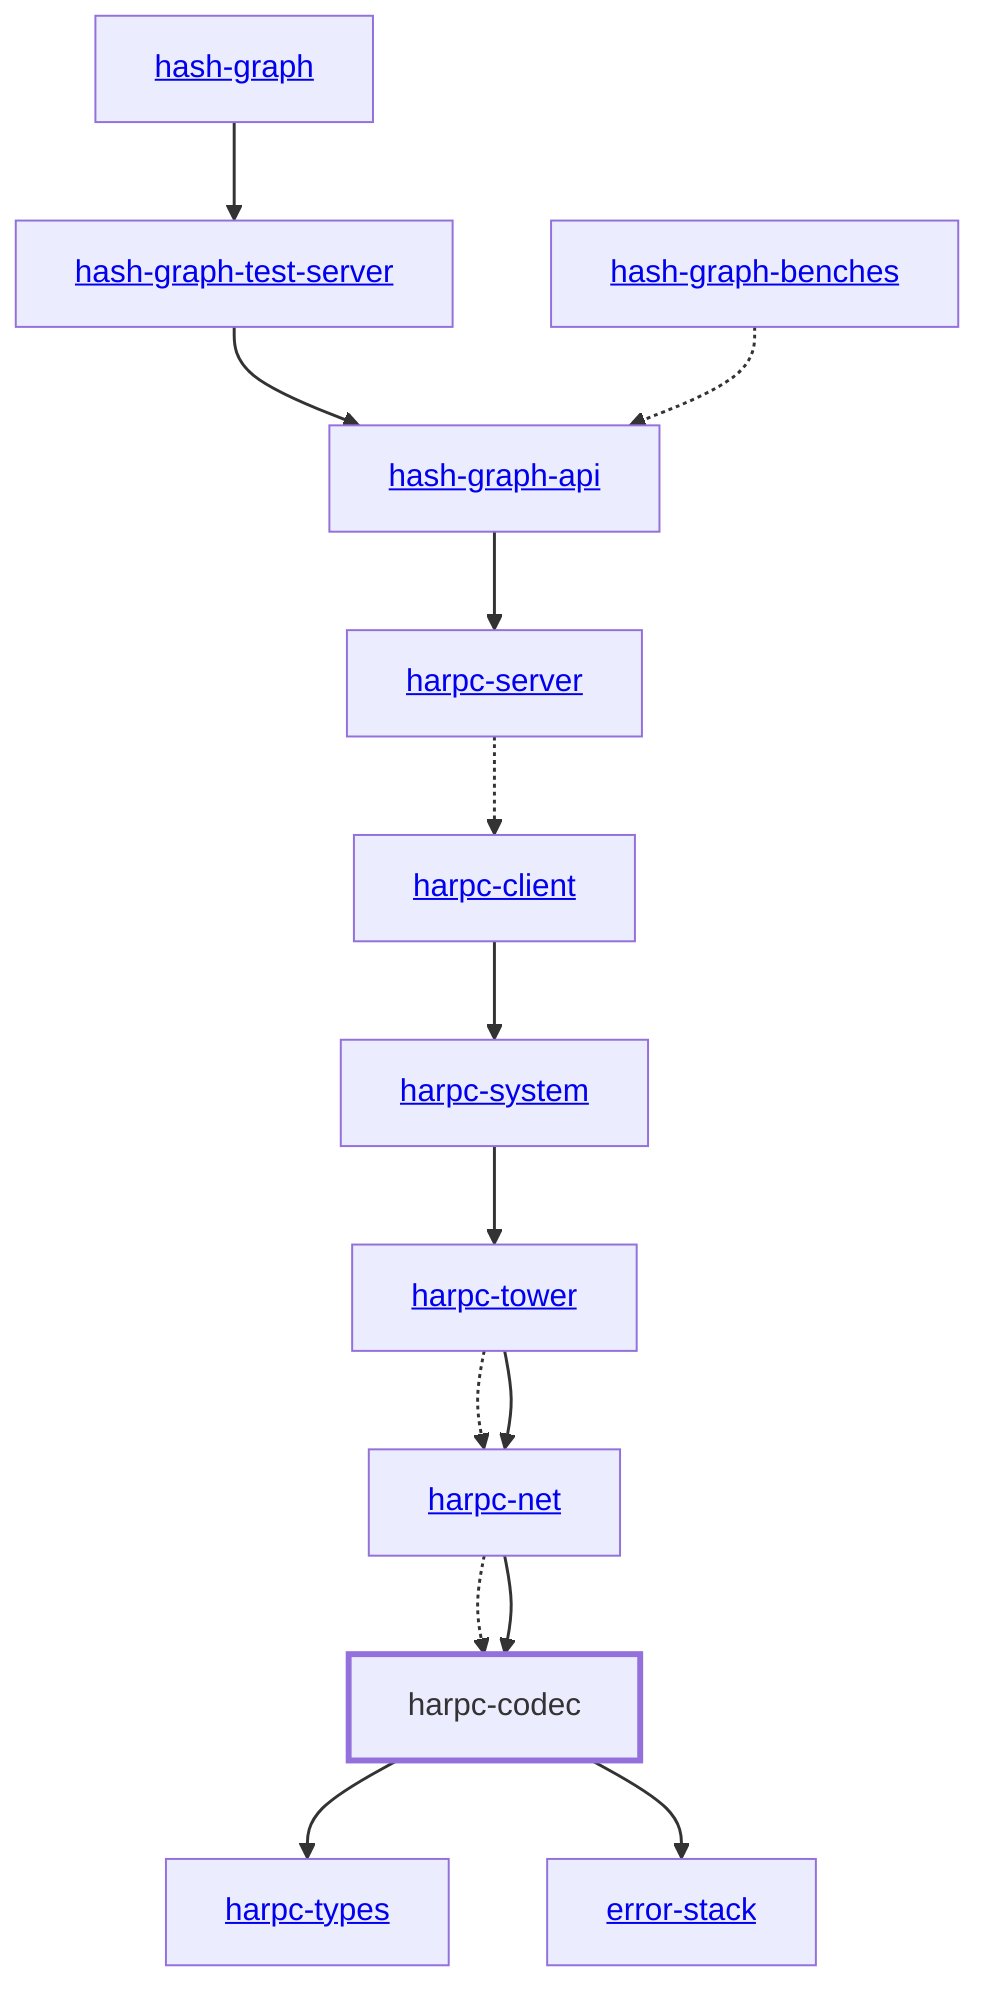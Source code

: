 graph TD
    linkStyle default stroke-width:1.5px
    classDef default stroke-width:1px
    classDef root stroke-width:3px
    classDef dev stroke-width:1px
    classDef build stroke-width:1px
    %% Legend
    %% --> : Normal dependency
    %% -.-> : Dev dependency
    %% ---> : Build dependency
    0[<a href="../hash_graph">hash-graph</a>]
    1[<a href="../hash_graph_api">hash-graph-api</a>]
    2[<a href="../hash_graph_test_server">hash-graph-test-server</a>]
    3[<a href="../harpc_client">harpc-client</a>]
    4[harpc-codec]
    class 4 root
    5[<a href="../harpc_net">harpc-net</a>]
    6[<a href="../harpc_server">harpc-server</a>]
    7[<a href="../harpc_system">harpc-system</a>]
    8[<a href="../harpc_tower">harpc-tower</a>]
    9[<a href="../harpc_types">harpc-types</a>]
    10[<a href="../error_stack">error-stack</a>]
    11[<a href="../hash_graph_benches">hash-graph-benches</a>]
    0 --> 2
    1 --> 6
    2 --> 1
    3 --> 7
    4 --> 9
    4 --> 10
    5 -.-> 4
    5 --> 4
    6 -.-> 3
    7 --> 8
    8 -.-> 5
    8 --> 5
    11 -.-> 1